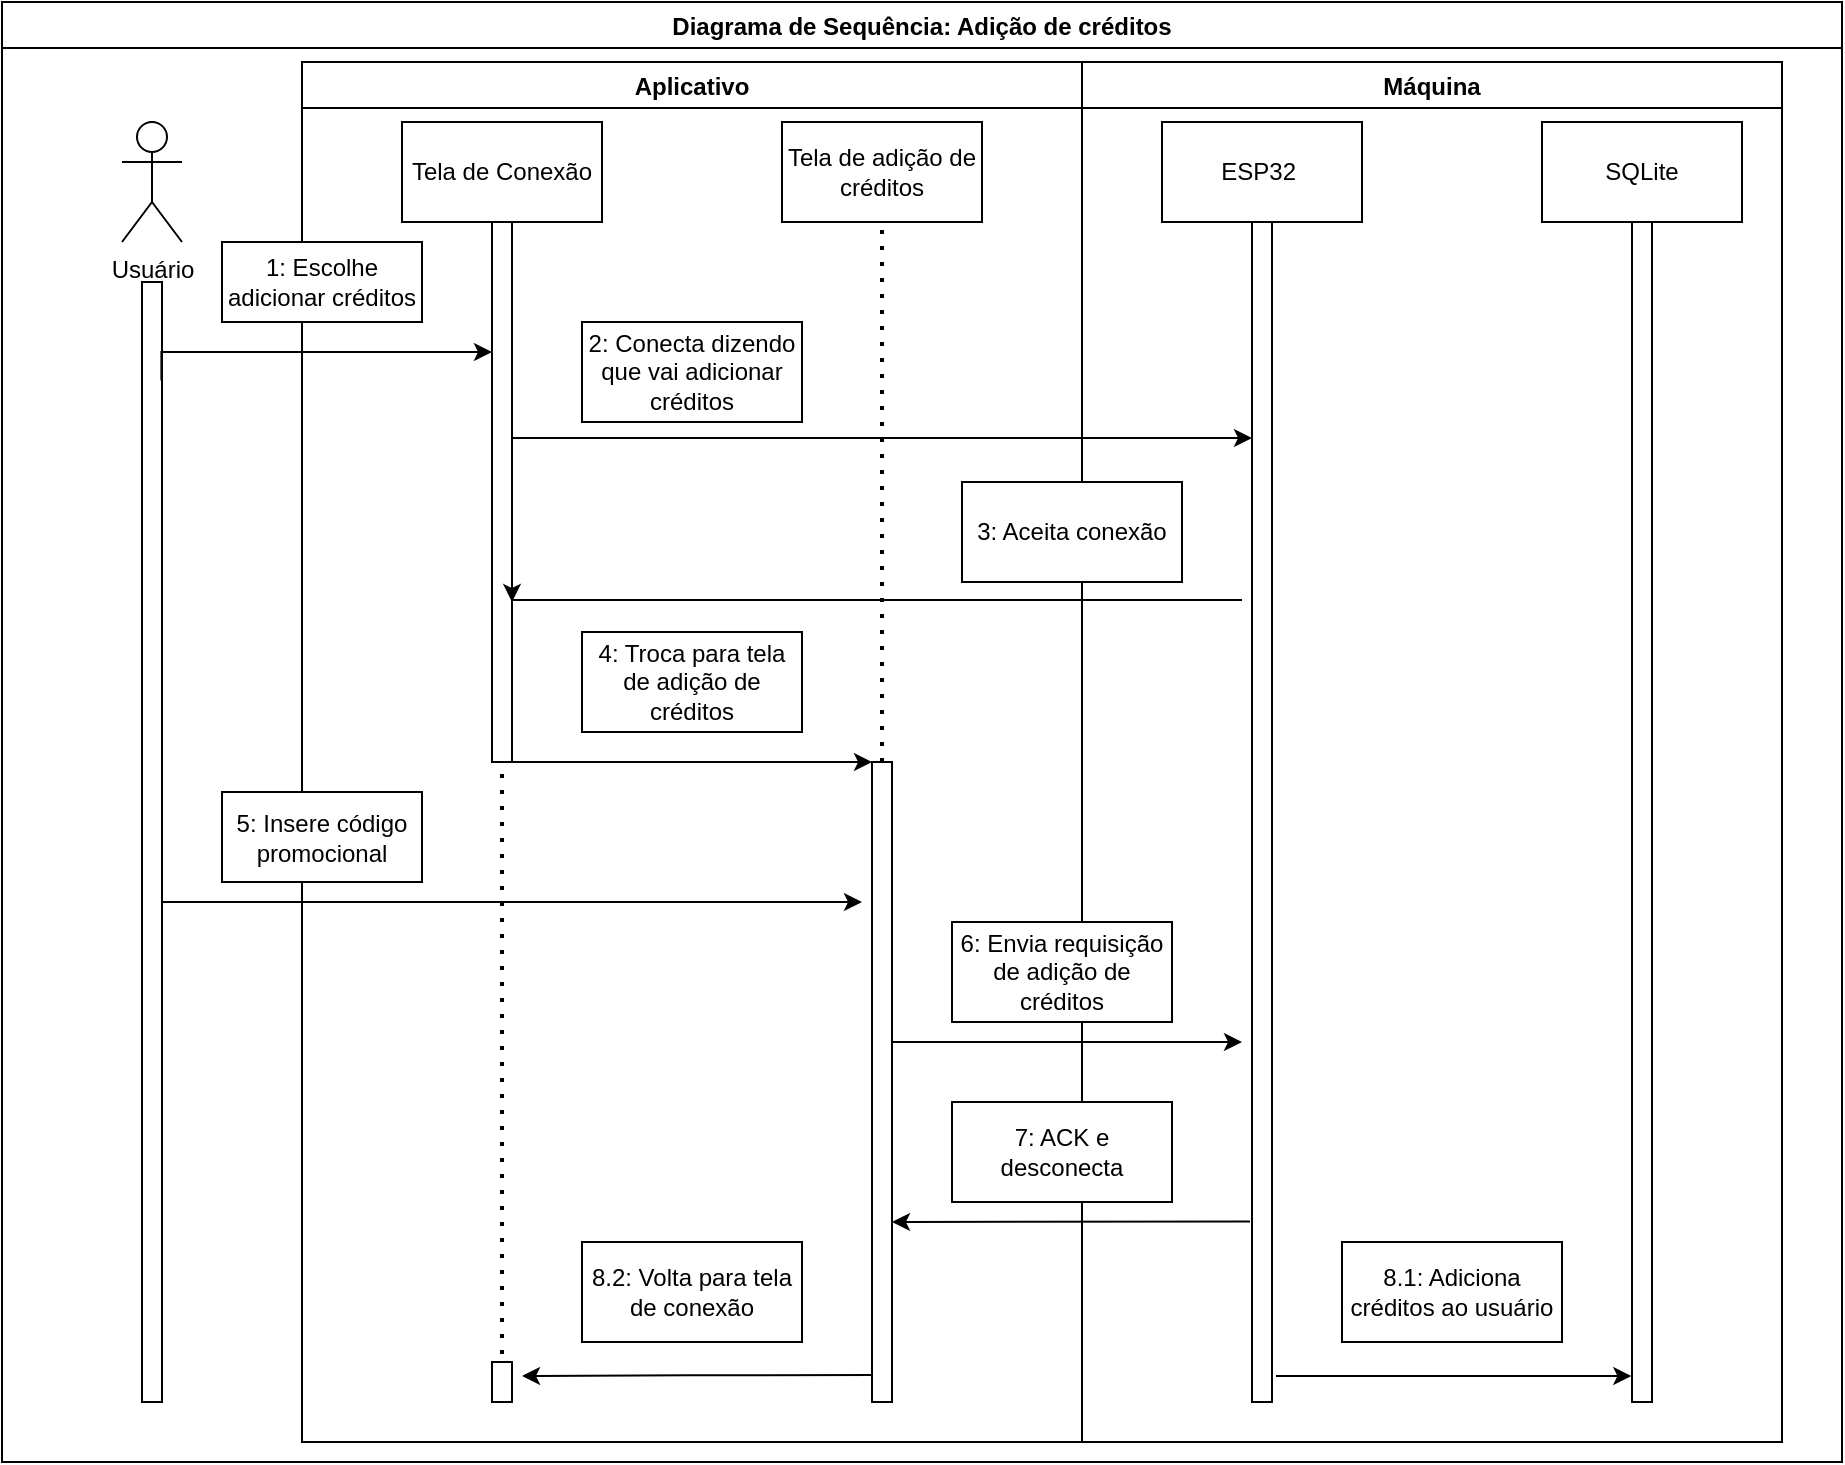 <mxfile version="17.4.2" type="device"><diagram id="TIavtw-JLXA3eyzidsef" name="Page-1"><mxGraphModel dx="1422" dy="1615" grid="1" gridSize="10" guides="1" tooltips="1" connect="1" arrows="1" fold="1" page="1" pageScale="1" pageWidth="700" pageHeight="750" math="0" shadow="0"><root><mxCell id="0"/><mxCell id="1" parent="0"/><mxCell id="XN5GW2PfYXNJRce4jq05-1" value="Usuário" style="shape=umlActor;verticalLabelPosition=bottom;verticalAlign=top;html=1;outlineConnect=0;" parent="1" vertex="1"><mxGeometry x="110" y="40" width="30" height="60" as="geometry"/></mxCell><mxCell id="XN5GW2PfYXNJRce4jq05-3" value="Tela de Conexão" style="rounded=0;whiteSpace=wrap;html=1;" parent="1" vertex="1"><mxGeometry x="250" y="40" width="100" height="50" as="geometry"/></mxCell><mxCell id="XN5GW2PfYXNJRce4jq05-4" value="Tela de adição de créditos" style="rounded=0;whiteSpace=wrap;html=1;" parent="1" vertex="1"><mxGeometry x="440" y="40" width="100" height="50" as="geometry"/></mxCell><mxCell id="XN5GW2PfYXNJRce4jq05-5" value="ESP32&amp;nbsp;" style="rounded=0;whiteSpace=wrap;html=1;" parent="1" vertex="1"><mxGeometry x="630" y="40" width="100" height="50" as="geometry"/></mxCell><mxCell id="XN5GW2PfYXNJRce4jq05-6" value="SQLite" style="rounded=0;whiteSpace=wrap;html=1;" parent="1" vertex="1"><mxGeometry x="820" y="40" width="100" height="50" as="geometry"/></mxCell><mxCell id="XN5GW2PfYXNJRce4jq05-7" value="" style="rounded=0;whiteSpace=wrap;html=1;" parent="1" vertex="1"><mxGeometry x="120" y="120" width="10" height="560" as="geometry"/></mxCell><mxCell id="XN5GW2PfYXNJRce4jq05-8" value="" style="rounded=0;whiteSpace=wrap;html=1;" parent="1" vertex="1"><mxGeometry x="295" y="90" width="10" height="270" as="geometry"/></mxCell><mxCell id="XN5GW2PfYXNJRce4jq05-9" value="" style="endArrow=classic;html=1;rounded=0;exitX=0.971;exitY=0.088;exitDx=0;exitDy=0;exitPerimeter=0;edgeStyle=orthogonalEdgeStyle;" parent="1" source="XN5GW2PfYXNJRce4jq05-7" edge="1"><mxGeometry width="50" height="50" relative="1" as="geometry"><mxPoint x="580" y="400" as="sourcePoint"/><mxPoint x="295" y="155" as="targetPoint"/><Array as="points"><mxPoint x="292" y="155"/><mxPoint x="295" y="155"/></Array></mxGeometry></mxCell><mxCell id="XN5GW2PfYXNJRce4jq05-12" value="" style="rounded=0;whiteSpace=wrap;html=1;" parent="1" vertex="1"><mxGeometry x="675" y="90" width="10" height="590" as="geometry"/></mxCell><mxCell id="XN5GW2PfYXNJRce4jq05-13" value="" style="endArrow=classic;html=1;rounded=0;exitX=1;exitY=0.75;exitDx=0;exitDy=0;edgeStyle=orthogonalEdgeStyle;" parent="1" source="XN5GW2PfYXNJRce4jq05-8" edge="1"><mxGeometry width="50" height="50" relative="1" as="geometry"><mxPoint x="690" y="320" as="sourcePoint"/><mxPoint x="675" y="198" as="targetPoint"/><Array as="points"><mxPoint x="305" y="198"/><mxPoint x="675" y="198"/></Array></mxGeometry></mxCell><mxCell id="XN5GW2PfYXNJRce4jq05-14" value="2: Conecta dizendo que vai adicionar créditos" style="rounded=0;whiteSpace=wrap;html=1;" parent="1" vertex="1"><mxGeometry x="340" y="140" width="110" height="50" as="geometry"/></mxCell><mxCell id="XN5GW2PfYXNJRce4jq05-16" value="" style="endArrow=classic;html=1;rounded=0;edgeStyle=orthogonalEdgeStyle;" parent="1" edge="1"><mxGeometry width="50" height="50" relative="1" as="geometry"><mxPoint x="670" y="279" as="sourcePoint"/><mxPoint x="305" y="280" as="targetPoint"/><Array as="points"><mxPoint x="670" y="279"/><mxPoint x="305" y="279"/></Array></mxGeometry></mxCell><mxCell id="XN5GW2PfYXNJRce4jq05-17" value="4: Troca para tela de adição de créditos" style="rounded=0;whiteSpace=wrap;html=1;" parent="1" vertex="1"><mxGeometry x="340" y="295" width="110" height="50" as="geometry"/></mxCell><mxCell id="XN5GW2PfYXNJRce4jq05-18" value="" style="endArrow=none;dashed=1;html=1;dashPattern=1 3;strokeWidth=2;rounded=0;entryX=0.5;entryY=1;entryDx=0;entryDy=0;" parent="1" target="XN5GW2PfYXNJRce4jq05-4" edge="1"><mxGeometry width="50" height="50" relative="1" as="geometry"><mxPoint x="490" y="360" as="sourcePoint"/><mxPoint x="560" y="330" as="targetPoint"/></mxGeometry></mxCell><mxCell id="XN5GW2PfYXNJRce4jq05-19" value="" style="endArrow=classic;html=1;rounded=0;exitX=1;exitY=1;exitDx=0;exitDy=0;entryX=0;entryY=0;entryDx=0;entryDy=0;" parent="1" source="XN5GW2PfYXNJRce4jq05-8" target="XN5GW2PfYXNJRce4jq05-20" edge="1"><mxGeometry width="50" height="50" relative="1" as="geometry"><mxPoint x="440" y="400" as="sourcePoint"/><mxPoint x="480" y="360" as="targetPoint"/></mxGeometry></mxCell><mxCell id="XN5GW2PfYXNJRce4jq05-20" value="" style="rounded=0;whiteSpace=wrap;html=1;" parent="1" vertex="1"><mxGeometry x="485" y="360" width="10" height="320" as="geometry"/></mxCell><mxCell id="XN5GW2PfYXNJRce4jq05-21" value="" style="endArrow=none;dashed=1;html=1;dashPattern=1 3;strokeWidth=2;rounded=0;entryX=0.5;entryY=1;entryDx=0;entryDy=0;" parent="1" target="XN5GW2PfYXNJRce4jq05-8" edge="1"><mxGeometry width="50" height="50" relative="1" as="geometry"><mxPoint x="300" y="680" as="sourcePoint"/><mxPoint x="480" y="400" as="targetPoint"/></mxGeometry></mxCell><mxCell id="XN5GW2PfYXNJRce4jq05-23" value="" style="endArrow=classic;html=1;rounded=0;exitX=1;exitY=1;exitDx=0;exitDy=0;edgeStyle=orthogonalEdgeStyle;" parent="1" edge="1"><mxGeometry width="50" height="50" relative="1" as="geometry"><mxPoint x="130" y="430" as="sourcePoint"/><mxPoint x="480" y="430" as="targetPoint"/></mxGeometry></mxCell><mxCell id="XN5GW2PfYXNJRce4jq05-25" value="" style="endArrow=classic;html=1;rounded=0;" parent="1" edge="1"><mxGeometry width="50" height="50" relative="1" as="geometry"><mxPoint x="495" y="500" as="sourcePoint"/><mxPoint x="670" y="500" as="targetPoint"/></mxGeometry></mxCell><mxCell id="XN5GW2PfYXNJRce4jq05-26" value="" style="rounded=0;whiteSpace=wrap;html=1;" parent="1" vertex="1"><mxGeometry x="865" y="90" width="10" height="590" as="geometry"/></mxCell><mxCell id="XN5GW2PfYXNJRce4jq05-28" value="" style="endArrow=classic;html=1;rounded=0;exitX=-0.1;exitY=0.847;exitDx=0;exitDy=0;exitPerimeter=0;" parent="1" source="XN5GW2PfYXNJRce4jq05-12" edge="1"><mxGeometry width="50" height="50" relative="1" as="geometry"><mxPoint x="665" y="590" as="sourcePoint"/><mxPoint x="495" y="590" as="targetPoint"/></mxGeometry></mxCell><mxCell id="XN5GW2PfYXNJRce4jq05-29" value="8.1: Adiciona créditos ao usuário" style="rounded=0;whiteSpace=wrap;html=1;" parent="1" vertex="1"><mxGeometry x="720" y="600" width="110" height="50" as="geometry"/></mxCell><mxCell id="XN5GW2PfYXNJRce4jq05-30" value="" style="endArrow=classic;html=1;rounded=0;edgeStyle=orthogonalEdgeStyle;entryX=-0.033;entryY=0.978;entryDx=0;entryDy=0;entryPerimeter=0;" parent="1" target="XN5GW2PfYXNJRce4jq05-26" edge="1"><mxGeometry width="50" height="50" relative="1" as="geometry"><mxPoint x="687" y="667" as="sourcePoint"/><mxPoint x="860" y="670" as="targetPoint"/><Array as="points"><mxPoint x="700" y="667"/><mxPoint x="700" y="667"/></Array></mxGeometry></mxCell><mxCell id="XN5GW2PfYXNJRce4jq05-31" value="8.2: Volta para tela de conexão" style="rounded=0;whiteSpace=wrap;html=1;" parent="1" vertex="1"><mxGeometry x="340" y="600" width="110" height="50" as="geometry"/></mxCell><mxCell id="XN5GW2PfYXNJRce4jq05-33" value="" style="endArrow=classic;html=1;rounded=0;exitX=0.024;exitY=0.958;exitDx=0;exitDy=0;exitPerimeter=0;edgeStyle=orthogonalEdgeStyle;" parent="1" source="XN5GW2PfYXNJRce4jq05-20" edge="1"><mxGeometry width="50" height="50" relative="1" as="geometry"><mxPoint x="485" y="660" as="sourcePoint"/><mxPoint x="310" y="667" as="targetPoint"/><Array as="points"><mxPoint x="393" y="667"/><mxPoint x="300" y="667"/></Array></mxGeometry></mxCell><mxCell id="XN5GW2PfYXNJRce4jq05-34" value="" style="rounded=0;whiteSpace=wrap;html=1;" parent="1" vertex="1"><mxGeometry x="295" y="660" width="10" height="20" as="geometry"/></mxCell><mxCell id="XN5GW2PfYXNJRce4jq05-35" value="Diagrama de Sequência: Adição de créditos" style="swimlane;" parent="1" vertex="1"><mxGeometry x="50" y="-20" width="920" height="730" as="geometry"/></mxCell><mxCell id="1c-W_eoDNfFdd1cGZhpY-2" value="Máquina" style="swimlane;rounded=0;strokeWidth=1;" vertex="1" parent="XN5GW2PfYXNJRce4jq05-35"><mxGeometry x="540" y="30" width="350" height="690" as="geometry"/></mxCell><mxCell id="1c-W_eoDNfFdd1cGZhpY-1" value="Aplicativo" style="swimlane;rounded=0;strokeWidth=1;" vertex="1" parent="XN5GW2PfYXNJRce4jq05-35"><mxGeometry x="150" y="30" width="390" height="690" as="geometry"/></mxCell><mxCell id="XN5GW2PfYXNJRce4jq05-15" value="3: Aceita conexão" style="rounded=0;whiteSpace=wrap;html=1;" parent="1c-W_eoDNfFdd1cGZhpY-1" vertex="1"><mxGeometry x="330" y="210" width="110" height="50" as="geometry"/></mxCell><mxCell id="XN5GW2PfYXNJRce4jq05-10" value="1: Escolhe adicionar créditos" style="rounded=0;whiteSpace=wrap;html=1;" parent="1c-W_eoDNfFdd1cGZhpY-1" vertex="1"><mxGeometry x="-40" y="90" width="100" height="40" as="geometry"/></mxCell><mxCell id="XN5GW2PfYXNJRce4jq05-24" value="6: Envia requisição de adição de créditos" style="rounded=0;whiteSpace=wrap;html=1;" parent="1c-W_eoDNfFdd1cGZhpY-1" vertex="1"><mxGeometry x="325" y="430" width="110" height="50" as="geometry"/></mxCell><mxCell id="XN5GW2PfYXNJRce4jq05-27" value="7: ACK e desconecta" style="rounded=0;whiteSpace=wrap;html=1;" parent="1c-W_eoDNfFdd1cGZhpY-1" vertex="1"><mxGeometry x="325" y="520" width="110" height="50" as="geometry"/></mxCell><mxCell id="XN5GW2PfYXNJRce4jq05-22" value="5: Insere código promocional" style="rounded=0;whiteSpace=wrap;html=1;" parent="1c-W_eoDNfFdd1cGZhpY-1" vertex="1"><mxGeometry x="-40" y="365" width="100" height="45" as="geometry"/></mxCell></root></mxGraphModel></diagram></mxfile>